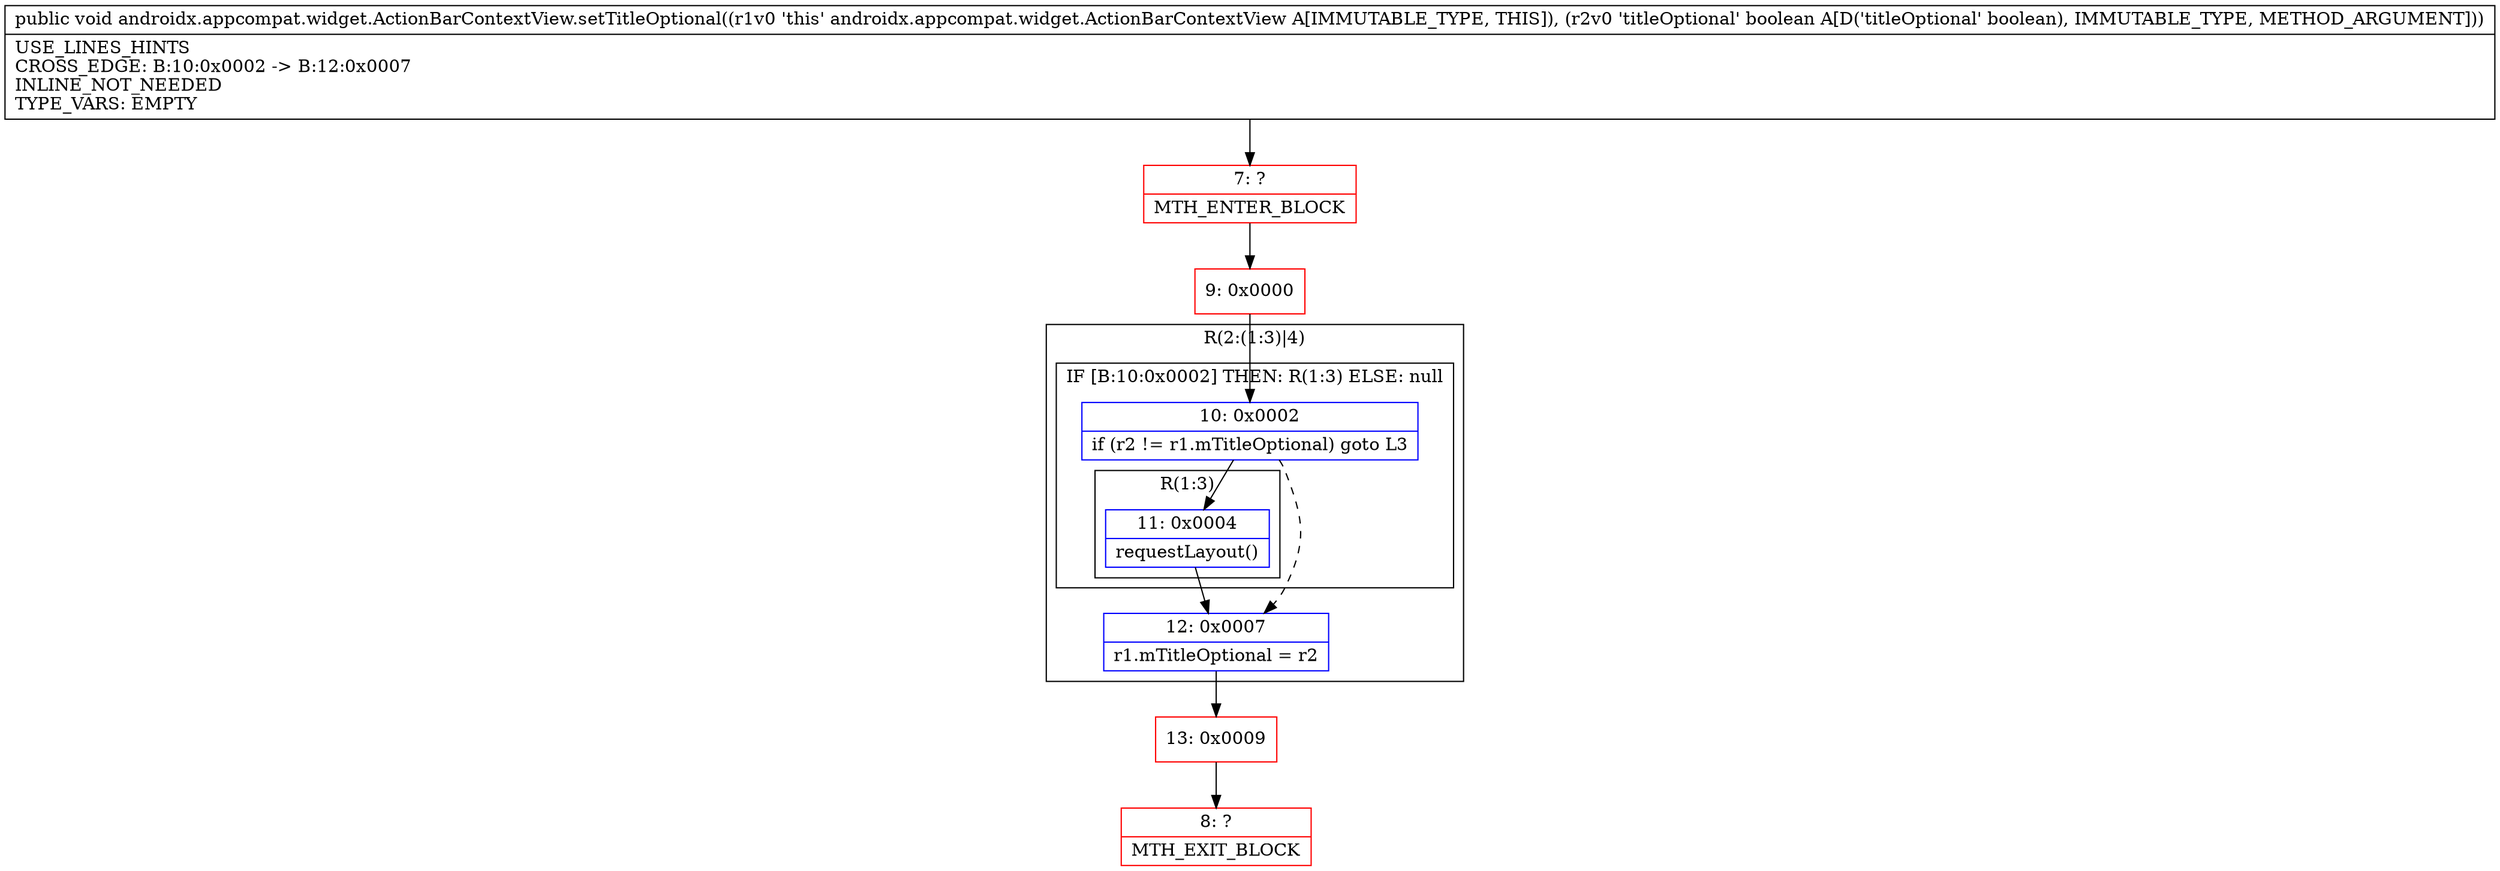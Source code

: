 digraph "CFG forandroidx.appcompat.widget.ActionBarContextView.setTitleOptional(Z)V" {
subgraph cluster_Region_348879452 {
label = "R(2:(1:3)|4)";
node [shape=record,color=blue];
subgraph cluster_IfRegion_1326091983 {
label = "IF [B:10:0x0002] THEN: R(1:3) ELSE: null";
node [shape=record,color=blue];
Node_10 [shape=record,label="{10\:\ 0x0002|if (r2 != r1.mTitleOptional) goto L3\l}"];
subgraph cluster_Region_1855934017 {
label = "R(1:3)";
node [shape=record,color=blue];
Node_11 [shape=record,label="{11\:\ 0x0004|requestLayout()\l}"];
}
}
Node_12 [shape=record,label="{12\:\ 0x0007|r1.mTitleOptional = r2\l}"];
}
Node_7 [shape=record,color=red,label="{7\:\ ?|MTH_ENTER_BLOCK\l}"];
Node_9 [shape=record,color=red,label="{9\:\ 0x0000}"];
Node_13 [shape=record,color=red,label="{13\:\ 0x0009}"];
Node_8 [shape=record,color=red,label="{8\:\ ?|MTH_EXIT_BLOCK\l}"];
MethodNode[shape=record,label="{public void androidx.appcompat.widget.ActionBarContextView.setTitleOptional((r1v0 'this' androidx.appcompat.widget.ActionBarContextView A[IMMUTABLE_TYPE, THIS]), (r2v0 'titleOptional' boolean A[D('titleOptional' boolean), IMMUTABLE_TYPE, METHOD_ARGUMENT]))  | USE_LINES_HINTS\lCROSS_EDGE: B:10:0x0002 \-\> B:12:0x0007\lINLINE_NOT_NEEDED\lTYPE_VARS: EMPTY\l}"];
MethodNode -> Node_7;Node_10 -> Node_11;
Node_10 -> Node_12[style=dashed];
Node_11 -> Node_12;
Node_12 -> Node_13;
Node_7 -> Node_9;
Node_9 -> Node_10;
Node_13 -> Node_8;
}

